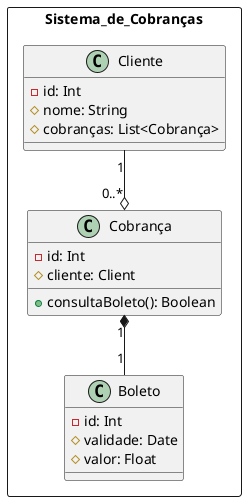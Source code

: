 @startuml sisDeCobrança
  package Sistema_de_Cobranças <<rectangle>> {

    class Cliente {
      - id: Int
      # nome: String
      # cobranças: List<Cobrança>
    }

    class Cobrança {
      - id: Int
      # cliente: Client
      
      + consultaBoleto(): Boolean
    }

    Cliente "1" --o "0..*" Cobrança

    class Boleto {
      - id: Int
      # validade: Date
      # valor: Float
    }

    Cobrança "1" *-- "1" Boleto
  }
@enduml